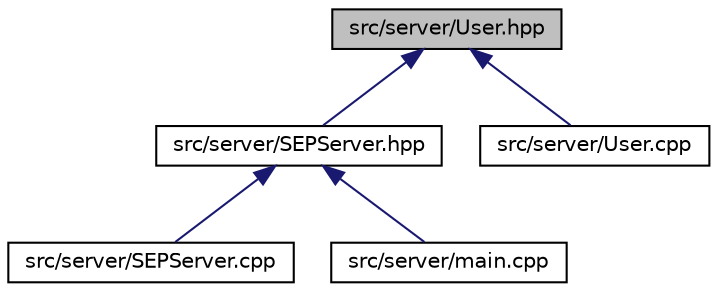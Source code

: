 digraph "src/server/User.hpp"
{
 // LATEX_PDF_SIZE
  edge [fontname="Helvetica",fontsize="10",labelfontname="Helvetica",labelfontsize="10"];
  node [fontname="Helvetica",fontsize="10",shape=record];
  Node1 [label="src/server/User.hpp",height=0.2,width=0.4,color="black", fillcolor="grey75", style="filled", fontcolor="black",tooltip=" "];
  Node1 -> Node2 [dir="back",color="midnightblue",fontsize="10",style="solid",fontname="Helvetica"];
  Node2 [label="src/server/SEPServer.hpp",height=0.2,width=0.4,color="black", fillcolor="white", style="filled",URL="$SEPServer_8hpp.html",tooltip=" "];
  Node2 -> Node3 [dir="back",color="midnightblue",fontsize="10",style="solid",fontname="Helvetica"];
  Node3 [label="src/server/SEPServer.cpp",height=0.2,width=0.4,color="black", fillcolor="white", style="filled",URL="$SEPServer_8cpp.html",tooltip=" "];
  Node2 -> Node4 [dir="back",color="midnightblue",fontsize="10",style="solid",fontname="Helvetica"];
  Node4 [label="src/server/main.cpp",height=0.2,width=0.4,color="black", fillcolor="white", style="filled",URL="$server_2main_8cpp.html",tooltip=" "];
  Node1 -> Node5 [dir="back",color="midnightblue",fontsize="10",style="solid",fontname="Helvetica"];
  Node5 [label="src/server/User.cpp",height=0.2,width=0.4,color="black", fillcolor="white", style="filled",URL="$User_8cpp.html",tooltip=" "];
}
